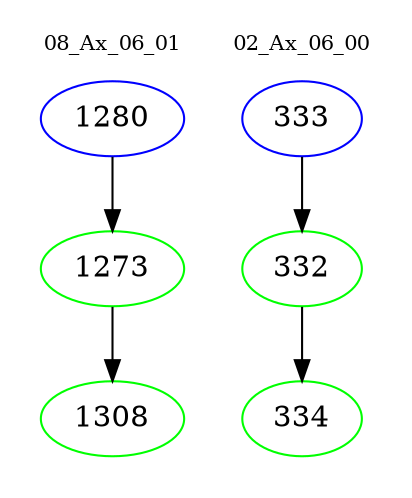 digraph{
subgraph cluster_0 {
color = white
label = "08_Ax_06_01";
fontsize=10;
T0_1280 [label="1280", color="blue"]
T0_1280 -> T0_1273 [color="black"]
T0_1273 [label="1273", color="green"]
T0_1273 -> T0_1308 [color="black"]
T0_1308 [label="1308", color="green"]
}
subgraph cluster_1 {
color = white
label = "02_Ax_06_00";
fontsize=10;
T1_333 [label="333", color="blue"]
T1_333 -> T1_332 [color="black"]
T1_332 [label="332", color="green"]
T1_332 -> T1_334 [color="black"]
T1_334 [label="334", color="green"]
}
}
